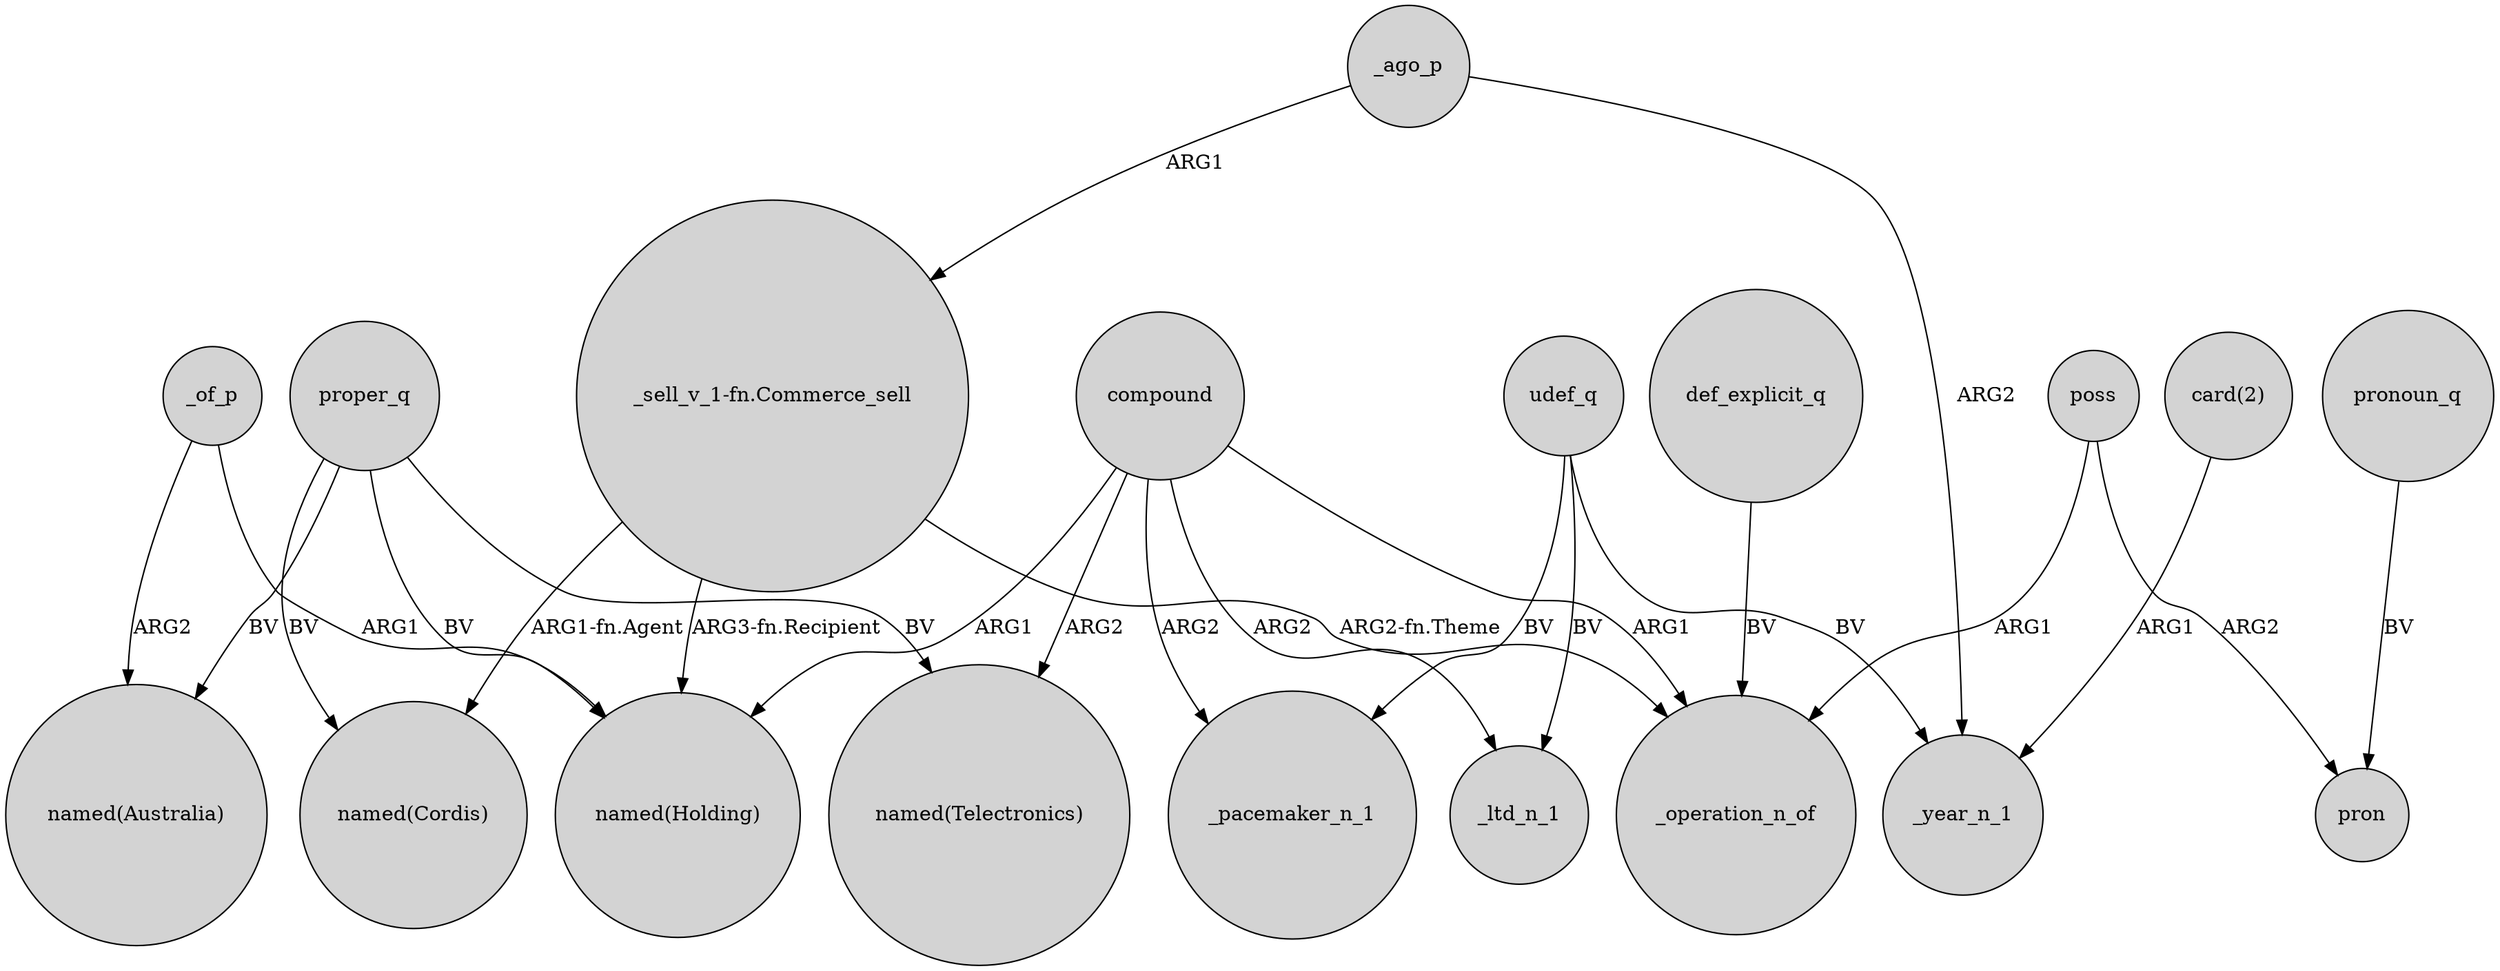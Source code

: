 digraph {
	node [shape=circle style=filled]
	compound -> _operation_n_of [label=ARG1]
	compound -> "named(Holding)" [label=ARG1]
	"_sell_v_1-fn.Commerce_sell" -> "named(Cordis)" [label="ARG1-fn.Agent"]
	poss -> pron [label=ARG2]
	poss -> _operation_n_of [label=ARG1]
	proper_q -> "named(Telectronics)" [label=BV]
	_of_p -> "named(Holding)" [label=ARG1]
	_ago_p -> "_sell_v_1-fn.Commerce_sell" [label=ARG1]
	"_sell_v_1-fn.Commerce_sell" -> "named(Holding)" [label="ARG3-fn.Recipient"]
	udef_q -> _pacemaker_n_1 [label=BV]
	pronoun_q -> pron [label=BV]
	_ago_p -> _year_n_1 [label=ARG2]
	def_explicit_q -> _operation_n_of [label=BV]
	compound -> _pacemaker_n_1 [label=ARG2]
	"card(2)" -> _year_n_1 [label=ARG1]
	_of_p -> "named(Australia)" [label=ARG2]
	compound -> _ltd_n_1 [label=ARG2]
	udef_q -> _year_n_1 [label=BV]
	compound -> "named(Telectronics)" [label=ARG2]
	proper_q -> "named(Holding)" [label=BV]
	proper_q -> "named(Cordis)" [label=BV]
	"_sell_v_1-fn.Commerce_sell" -> _operation_n_of [label="ARG2-fn.Theme"]
	udef_q -> _ltd_n_1 [label=BV]
	proper_q -> "named(Australia)" [label=BV]
}
